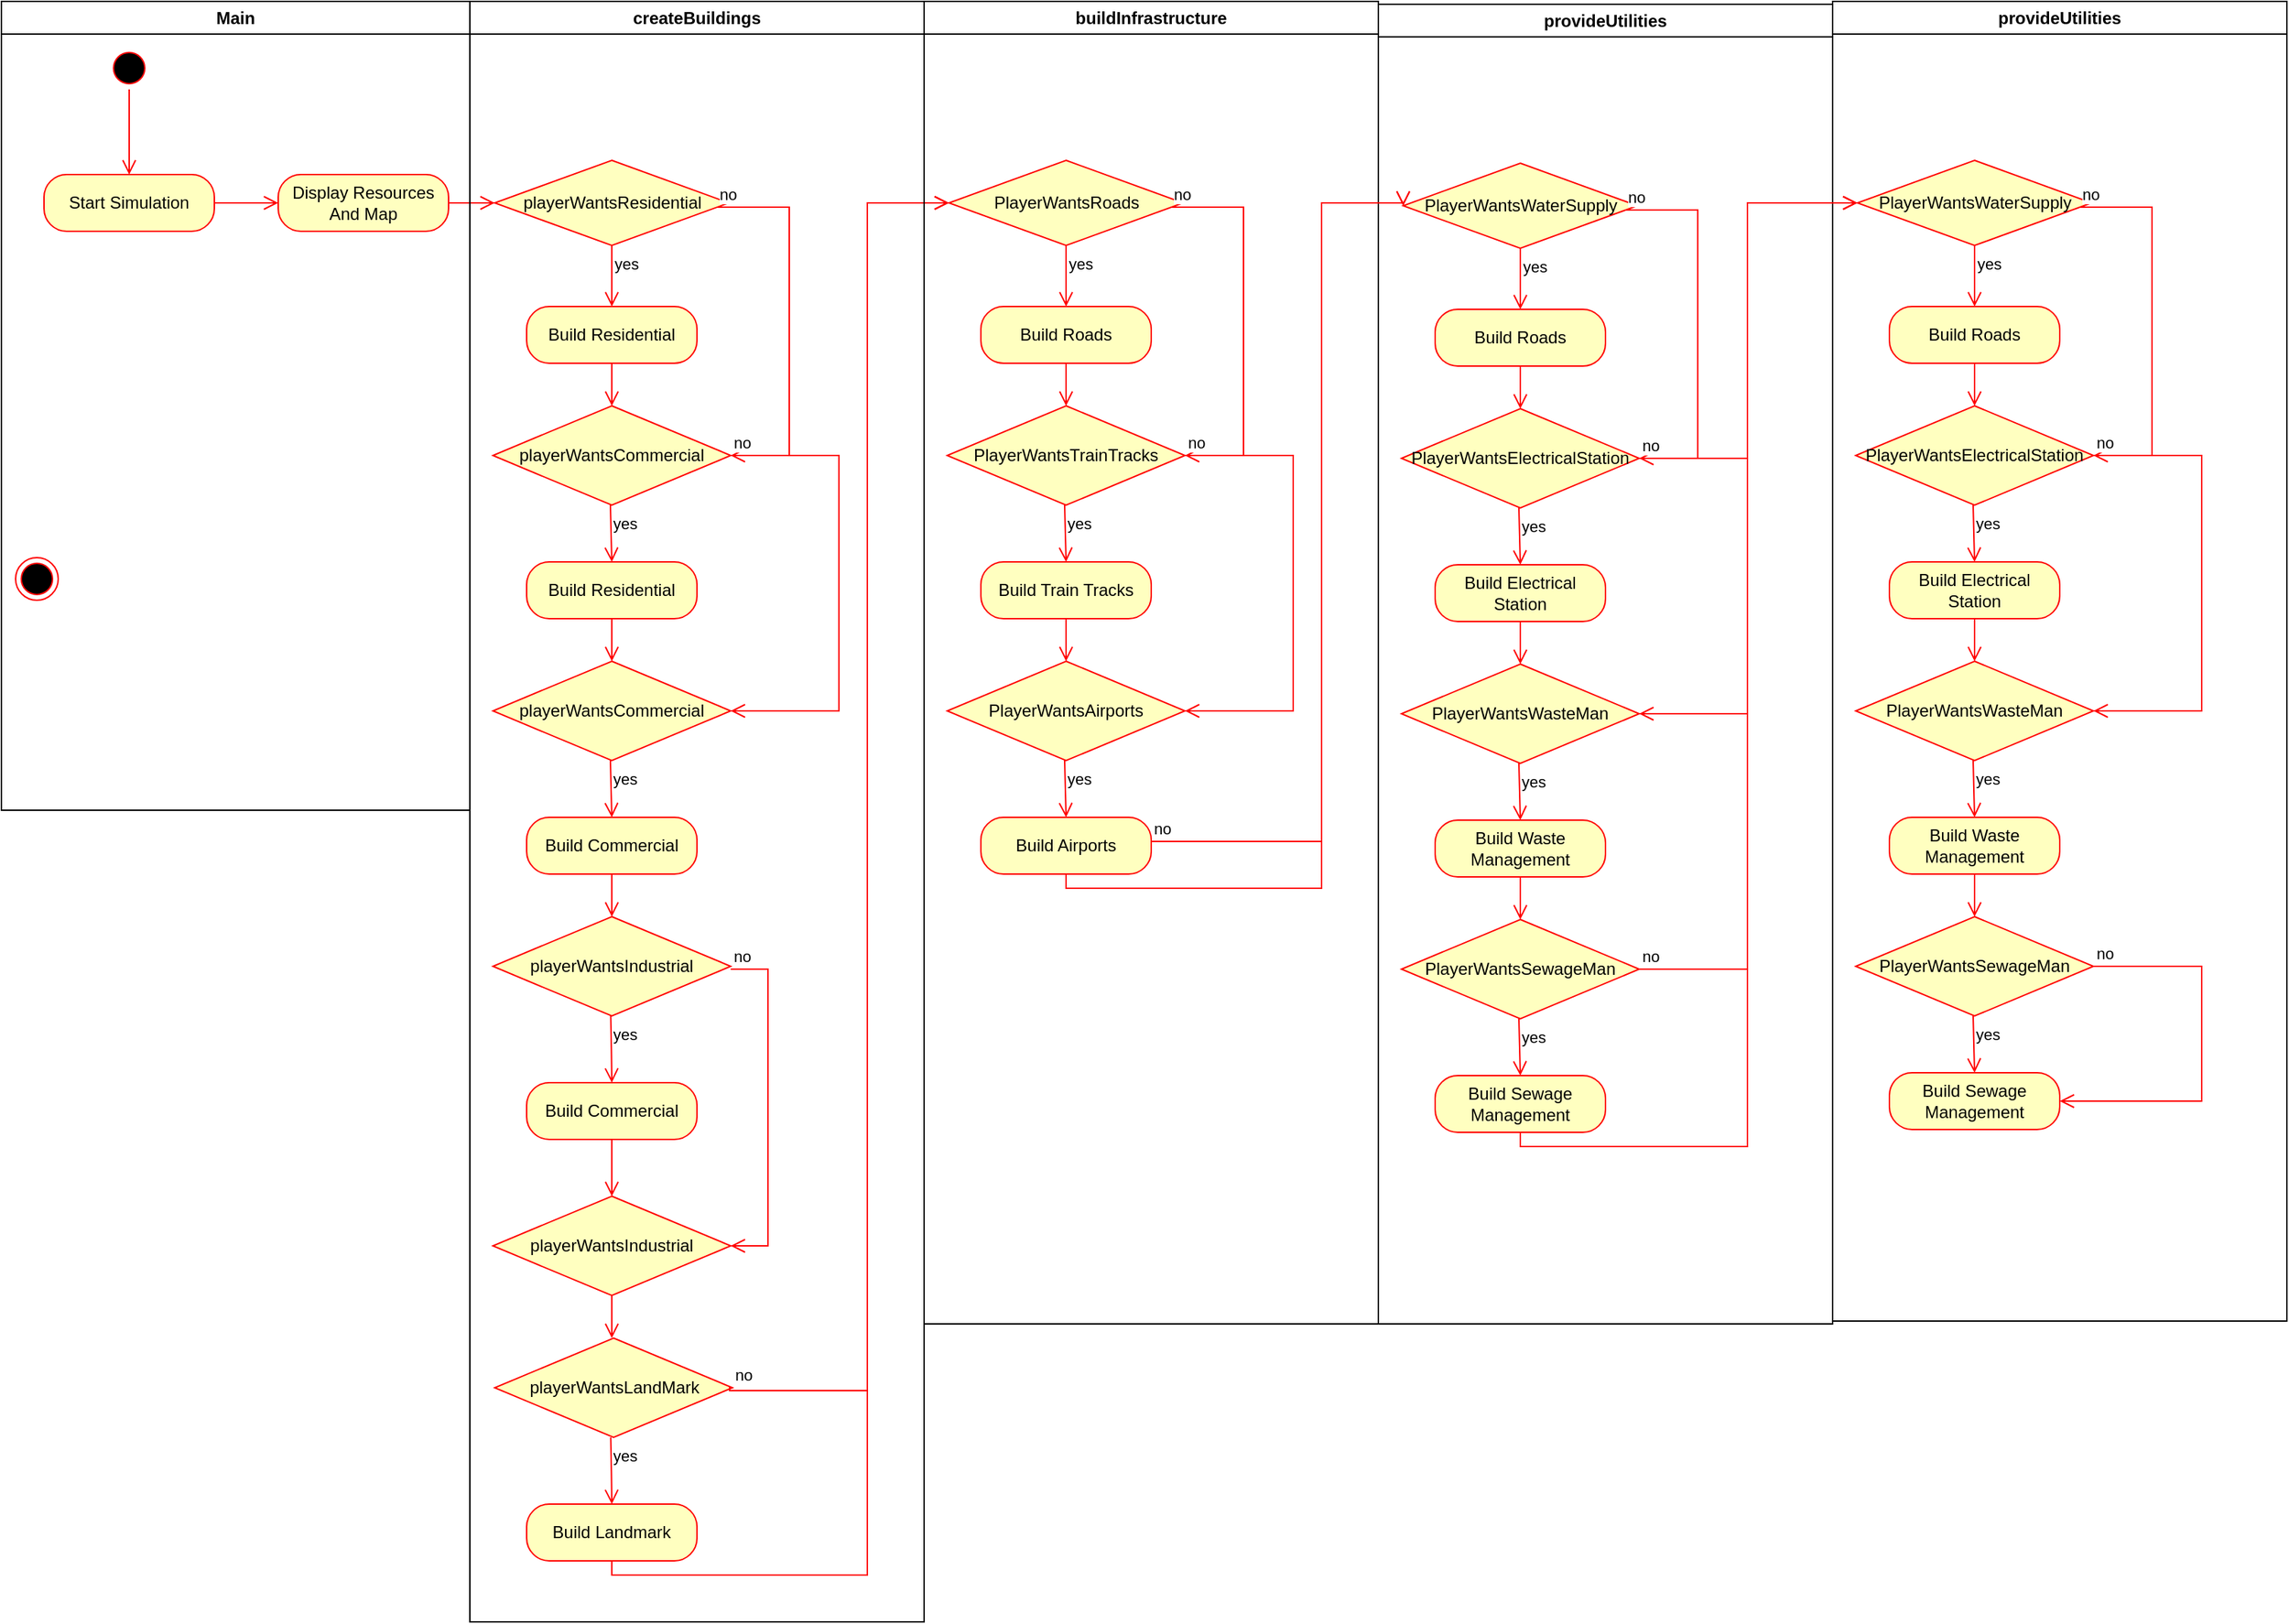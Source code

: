 <mxfile version="24.7.10">
  <diagram name="Page-1" id="e7e014a7-5840-1c2e-5031-d8a46d1fe8dd">
    <mxGraphModel dx="929" dy="1108" grid="1" gridSize="10" guides="1" tooltips="1" connect="1" arrows="1" fold="1" page="1" pageScale="1" pageWidth="1169" pageHeight="826" background="none" math="0" shadow="0">
      <root>
        <mxCell id="0" />
        <mxCell id="1" parent="0" />
        <mxCell id="4" value="createBuildings" style="swimlane;whiteSpace=wrap" parent="1" vertex="1">
          <mxGeometry x="1530" y="128" width="320" height="1142" as="geometry" />
        </mxCell>
        <mxCell id="Du099I9NiX_6U0h1zpHX-62" value="playerWantsResidential" style="rhombus;whiteSpace=wrap;html=1;fontColor=#000000;fillColor=#ffffc0;strokeColor=#ff0000;" vertex="1" parent="4">
          <mxGeometry x="17.5" y="112" width="165" height="60" as="geometry" />
        </mxCell>
        <mxCell id="Du099I9NiX_6U0h1zpHX-63" value="no" style="edgeStyle=orthogonalEdgeStyle;html=1;align=left;verticalAlign=bottom;endArrow=open;endSize=8;strokeColor=#ff0000;rounded=0;entryX=1;entryY=0.5;entryDx=0;entryDy=0;" edge="1" parent="4" source="Du099I9NiX_6U0h1zpHX-62" target="Du099I9NiX_6U0h1zpHX-68">
          <mxGeometry x="-1" relative="1" as="geometry">
            <mxPoint x="225" y="245" as="targetPoint" />
            <Array as="points">
              <mxPoint x="225" y="145" />
              <mxPoint x="225" y="320" />
            </Array>
          </mxGeometry>
        </mxCell>
        <mxCell id="Du099I9NiX_6U0h1zpHX-68" value="playerWantsCommercial" style="rhombus;whiteSpace=wrap;html=1;fontColor=#000000;fillColor=#ffffc0;strokeColor=#ff0000;" vertex="1" parent="4">
          <mxGeometry x="16.25" y="285" width="167.5" height="70" as="geometry" />
        </mxCell>
        <mxCell id="Du099I9NiX_6U0h1zpHX-66" value="Build Residential" style="rounded=1;whiteSpace=wrap;html=1;arcSize=40;fontColor=#000000;fillColor=#ffffc0;strokeColor=#ff0000;" vertex="1" parent="4">
          <mxGeometry x="40" y="215" width="120" height="40" as="geometry" />
        </mxCell>
        <mxCell id="Du099I9NiX_6U0h1zpHX-64" value="yes" style="edgeStyle=orthogonalEdgeStyle;html=1;align=left;verticalAlign=top;endArrow=open;endSize=8;strokeColor=#ff0000;rounded=0;entryX=0.5;entryY=0;entryDx=0;entryDy=0;" edge="1" parent="4" source="Du099I9NiX_6U0h1zpHX-62" target="Du099I9NiX_6U0h1zpHX-66">
          <mxGeometry x="-1" relative="1" as="geometry">
            <mxPoint x="125" y="335" as="targetPoint" />
            <Array as="points" />
          </mxGeometry>
        </mxCell>
        <mxCell id="Du099I9NiX_6U0h1zpHX-67" value="" style="edgeStyle=orthogonalEdgeStyle;html=1;verticalAlign=bottom;endArrow=open;endSize=8;strokeColor=#ff0000;rounded=0;entryX=0.5;entryY=0;entryDx=0;entryDy=0;" edge="1" parent="4" source="Du099I9NiX_6U0h1zpHX-66" target="Du099I9NiX_6U0h1zpHX-68">
          <mxGeometry relative="1" as="geometry">
            <mxPoint x="60" y="275" as="targetPoint" />
            <Array as="points" />
          </mxGeometry>
        </mxCell>
        <mxCell id="Du099I9NiX_6U0h1zpHX-77" value="Build Residential" style="rounded=1;whiteSpace=wrap;html=1;arcSize=40;fontColor=#000000;fillColor=#ffffc0;strokeColor=#ff0000;" vertex="1" parent="4">
          <mxGeometry x="40" y="395" width="120" height="40" as="geometry" />
        </mxCell>
        <mxCell id="Du099I9NiX_6U0h1zpHX-78" value="yes" style="edgeStyle=orthogonalEdgeStyle;html=1;align=left;verticalAlign=top;endArrow=open;endSize=8;strokeColor=#ff0000;rounded=0;entryX=0.5;entryY=0;entryDx=0;entryDy=0;" edge="1" parent="4" target="Du099I9NiX_6U0h1zpHX-77">
          <mxGeometry x="-1" relative="1" as="geometry">
            <mxPoint x="125" y="515" as="targetPoint" />
            <Array as="points" />
            <mxPoint x="99" y="355" as="sourcePoint" />
          </mxGeometry>
        </mxCell>
        <mxCell id="Du099I9NiX_6U0h1zpHX-79" value="" style="edgeStyle=orthogonalEdgeStyle;html=1;verticalAlign=bottom;endArrow=open;endSize=8;strokeColor=#ff0000;rounded=0;entryX=0.5;entryY=0;entryDx=0;entryDy=0;" edge="1" parent="4" source="Du099I9NiX_6U0h1zpHX-77">
          <mxGeometry relative="1" as="geometry">
            <mxPoint x="100" y="465" as="targetPoint" />
            <Array as="points" />
          </mxGeometry>
        </mxCell>
        <mxCell id="Du099I9NiX_6U0h1zpHX-71" value="no" style="edgeStyle=orthogonalEdgeStyle;html=1;align=left;verticalAlign=bottom;endArrow=open;endSize=8;strokeColor=#ff0000;rounded=0;exitX=1;exitY=0.5;exitDx=0;exitDy=0;entryX=1;entryY=0.5;entryDx=0;entryDy=0;" edge="1" parent="4" source="Du099I9NiX_6U0h1zpHX-68" target="Du099I9NiX_6U0h1zpHX-80">
          <mxGeometry x="-1" relative="1" as="geometry">
            <mxPoint x="210" y="430" as="targetPoint" />
            <mxPoint x="480" y="205" as="sourcePoint" />
            <Array as="points">
              <mxPoint x="260" y="320" />
              <mxPoint x="260" y="500" />
            </Array>
          </mxGeometry>
        </mxCell>
        <mxCell id="Du099I9NiX_6U0h1zpHX-80" value="playerWantsCommercial" style="rhombus;whiteSpace=wrap;html=1;fontColor=#000000;fillColor=#ffffc0;strokeColor=#ff0000;" vertex="1" parent="4">
          <mxGeometry x="16.25" y="465" width="167.5" height="70" as="geometry" />
        </mxCell>
        <mxCell id="Du099I9NiX_6U0h1zpHX-100" value="Build Commercial" style="rounded=1;whiteSpace=wrap;html=1;arcSize=40;fontColor=#000000;fillColor=#ffffc0;strokeColor=#ff0000;" vertex="1" parent="4">
          <mxGeometry x="40" y="575" width="120" height="40" as="geometry" />
        </mxCell>
        <mxCell id="Du099I9NiX_6U0h1zpHX-101" value="yes" style="edgeStyle=orthogonalEdgeStyle;html=1;align=left;verticalAlign=top;endArrow=open;endSize=8;strokeColor=#ff0000;rounded=0;entryX=0.5;entryY=0;entryDx=0;entryDy=0;" edge="1" parent="4" target="Du099I9NiX_6U0h1zpHX-100">
          <mxGeometry x="-1" relative="1" as="geometry">
            <mxPoint x="125" y="695" as="targetPoint" />
            <Array as="points" />
            <mxPoint x="99" y="535" as="sourcePoint" />
          </mxGeometry>
        </mxCell>
        <mxCell id="Du099I9NiX_6U0h1zpHX-102" value="" style="edgeStyle=orthogonalEdgeStyle;html=1;verticalAlign=bottom;endArrow=open;endSize=8;strokeColor=#ff0000;rounded=0;entryX=0.5;entryY=0;entryDx=0;entryDy=0;" edge="1" parent="4" source="Du099I9NiX_6U0h1zpHX-100">
          <mxGeometry relative="1" as="geometry">
            <mxPoint x="100" y="645" as="targetPoint" />
            <Array as="points" />
          </mxGeometry>
        </mxCell>
        <mxCell id="Du099I9NiX_6U0h1zpHX-103" value="playerWantsIndustrial" style="rhombus;whiteSpace=wrap;html=1;fontColor=#000000;fillColor=#ffffc0;strokeColor=#ff0000;" vertex="1" parent="4">
          <mxGeometry x="16.25" y="645" width="167.5" height="70" as="geometry" />
        </mxCell>
        <mxCell id="Du099I9NiX_6U0h1zpHX-104" value="no" style="edgeStyle=orthogonalEdgeStyle;html=1;align=left;verticalAlign=bottom;endArrow=open;endSize=8;strokeColor=#ff0000;rounded=0;exitX=1;exitY=0.5;exitDx=0;exitDy=0;entryX=1;entryY=0.5;entryDx=0;entryDy=0;" edge="1" parent="4" target="Du099I9NiX_6U0h1zpHX-127">
          <mxGeometry x="-1" relative="1" as="geometry">
            <mxPoint x="183.75" y="862" as="targetPoint" />
            <mxPoint x="183.75" y="682" as="sourcePoint" />
            <Array as="points">
              <mxPoint x="210" y="682" />
              <mxPoint x="210" y="877" />
            </Array>
          </mxGeometry>
        </mxCell>
        <mxCell id="Du099I9NiX_6U0h1zpHX-105" value="Build Commercial" style="rounded=1;whiteSpace=wrap;html=1;arcSize=40;fontColor=#000000;fillColor=#ffffc0;strokeColor=#ff0000;" vertex="1" parent="4">
          <mxGeometry x="40" y="762" width="120" height="40" as="geometry" />
        </mxCell>
        <mxCell id="Du099I9NiX_6U0h1zpHX-106" value="yes" style="edgeStyle=orthogonalEdgeStyle;html=1;align=left;verticalAlign=top;endArrow=open;endSize=8;strokeColor=#ff0000;rounded=0;entryX=0.5;entryY=0;entryDx=0;entryDy=0;" edge="1" parent="4" target="Du099I9NiX_6U0h1zpHX-105">
          <mxGeometry x="-1" relative="1" as="geometry">
            <mxPoint x="100.24" y="755" as="targetPoint" />
            <Array as="points" />
            <mxPoint x="99.24" y="715" as="sourcePoint" />
          </mxGeometry>
        </mxCell>
        <mxCell id="Du099I9NiX_6U0h1zpHX-130" value="playerWantsLandMark" style="rhombus;whiteSpace=wrap;html=1;fontColor=#000000;fillColor=#ffffc0;strokeColor=#ff0000;" vertex="1" parent="4">
          <mxGeometry x="17.5" y="942" width="167.5" height="70" as="geometry" />
        </mxCell>
        <mxCell id="Du099I9NiX_6U0h1zpHX-56" value="" style="ellipse;html=1;shape=startState;fillColor=#000000;strokeColor=#ff0000;" vertex="1" parent="1">
          <mxGeometry x="1275" y="160" width="30" height="30" as="geometry" />
        </mxCell>
        <mxCell id="Du099I9NiX_6U0h1zpHX-57" value="" style="edgeStyle=orthogonalEdgeStyle;html=1;verticalAlign=bottom;endArrow=open;endSize=8;strokeColor=#ff0000;rounded=0;" edge="1" parent="1" source="Du099I9NiX_6U0h1zpHX-56">
          <mxGeometry relative="1" as="geometry">
            <mxPoint x="1290" y="250" as="targetPoint" />
          </mxGeometry>
        </mxCell>
        <mxCell id="Du099I9NiX_6U0h1zpHX-58" value="Start Simulation" style="rounded=1;whiteSpace=wrap;html=1;arcSize=40;fontColor=#000000;fillColor=#ffffc0;strokeColor=#ff0000;" vertex="1" parent="1">
          <mxGeometry x="1230" y="250" width="120" height="40" as="geometry" />
        </mxCell>
        <mxCell id="Du099I9NiX_6U0h1zpHX-59" value="" style="edgeStyle=orthogonalEdgeStyle;html=1;verticalAlign=bottom;endArrow=open;endSize=8;strokeColor=#ff0000;rounded=0;exitX=1;exitY=0.5;exitDx=0;exitDy=0;entryX=0;entryY=0.5;entryDx=0;entryDy=0;" edge="1" parent="1" source="Du099I9NiX_6U0h1zpHX-58" target="Du099I9NiX_6U0h1zpHX-60">
          <mxGeometry relative="1" as="geometry">
            <mxPoint x="1365" y="450" as="targetPoint" />
            <mxPoint x="1365" y="320" as="sourcePoint" />
          </mxGeometry>
        </mxCell>
        <mxCell id="Du099I9NiX_6U0h1zpHX-60" value="Display Resources&lt;div&gt;And Map&lt;/div&gt;" style="rounded=1;whiteSpace=wrap;html=1;arcSize=40;fontColor=#000000;fillColor=#ffffc0;strokeColor=#ff0000;" vertex="1" parent="1">
          <mxGeometry x="1395" y="250" width="120" height="40" as="geometry" />
        </mxCell>
        <mxCell id="Du099I9NiX_6U0h1zpHX-61" value="" style="edgeStyle=orthogonalEdgeStyle;html=1;verticalAlign=bottom;endArrow=open;endSize=8;strokeColor=#ff0000;rounded=0;exitX=1;exitY=0.5;exitDx=0;exitDy=0;entryX=0;entryY=0.5;entryDx=0;entryDy=0;" edge="1" parent="1" source="Du099I9NiX_6U0h1zpHX-60" target="Du099I9NiX_6U0h1zpHX-62">
          <mxGeometry relative="1" as="geometry">
            <mxPoint x="1565" y="350" as="targetPoint" />
            <mxPoint x="1565.029" y="290" as="sourcePoint" />
          </mxGeometry>
        </mxCell>
        <mxCell id="Du099I9NiX_6U0h1zpHX-65" value="" style="ellipse;html=1;shape=endState;fillColor=#000000;strokeColor=#ff0000;" vertex="1" parent="1">
          <mxGeometry x="1210" y="520" width="30" height="30" as="geometry" />
        </mxCell>
        <mxCell id="Du099I9NiX_6U0h1zpHX-93" value="Main" style="swimlane;whiteSpace=wrap" vertex="1" parent="1">
          <mxGeometry x="1200" y="128" width="330" height="570" as="geometry" />
        </mxCell>
        <mxCell id="Du099I9NiX_6U0h1zpHX-127" value="playerWantsIndustrial" style="rhombus;whiteSpace=wrap;html=1;fontColor=#000000;fillColor=#ffffc0;strokeColor=#ff0000;" vertex="1" parent="1">
          <mxGeometry x="1546.25" y="970" width="167.5" height="70" as="geometry" />
        </mxCell>
        <mxCell id="Du099I9NiX_6U0h1zpHX-128" value="" style="edgeStyle=orthogonalEdgeStyle;html=1;verticalAlign=bottom;endArrow=open;endSize=8;strokeColor=#ff0000;rounded=0;entryX=0.5;entryY=0;entryDx=0;entryDy=0;exitX=0.5;exitY=1;exitDx=0;exitDy=0;" edge="1" parent="1" source="Du099I9NiX_6U0h1zpHX-105" target="Du099I9NiX_6U0h1zpHX-127">
          <mxGeometry relative="1" as="geometry">
            <mxPoint x="1634.76" y="970" as="targetPoint" />
            <Array as="points" />
            <mxPoint x="1625" y="930" as="sourcePoint" />
          </mxGeometry>
        </mxCell>
        <mxCell id="Du099I9NiX_6U0h1zpHX-129" value="" style="edgeStyle=orthogonalEdgeStyle;html=1;verticalAlign=bottom;endArrow=open;endSize=8;strokeColor=#ff0000;rounded=0;entryX=0.5;entryY=0;entryDx=0;entryDy=0;" edge="1" parent="1">
          <mxGeometry relative="1" as="geometry">
            <mxPoint x="1630" y="1070" as="targetPoint" />
            <Array as="points" />
            <mxPoint x="1630" y="1040" as="sourcePoint" />
          </mxGeometry>
        </mxCell>
        <mxCell id="Du099I9NiX_6U0h1zpHX-131" value="no" style="edgeStyle=orthogonalEdgeStyle;html=1;align=left;verticalAlign=bottom;endArrow=open;endSize=8;strokeColor=#ff0000;rounded=0;exitX=1;exitY=0.5;exitDx=0;exitDy=0;entryX=0;entryY=0.5;entryDx=0;entryDy=0;" edge="1" parent="1" target="Du099I9NiX_6U0h1zpHX-137" source="Du099I9NiX_6U0h1zpHX-130">
          <mxGeometry x="-1" relative="1" as="geometry">
            <mxPoint x="1810" y="540" as="targetPoint" />
            <mxPoint x="1713.75" y="1107" as="sourcePoint" />
            <Array as="points">
              <mxPoint x="1713" y="1107" />
              <mxPoint x="1810" y="1107" />
              <mxPoint x="1810" y="270" />
            </Array>
          </mxGeometry>
        </mxCell>
        <mxCell id="Du099I9NiX_6U0h1zpHX-132" value="Build Landmark" style="rounded=1;whiteSpace=wrap;html=1;arcSize=40;fontColor=#000000;fillColor=#ffffc0;strokeColor=#ff0000;" vertex="1" parent="1">
          <mxGeometry x="1570" y="1187" width="120" height="40" as="geometry" />
        </mxCell>
        <mxCell id="Du099I9NiX_6U0h1zpHX-133" value="yes" style="edgeStyle=orthogonalEdgeStyle;html=1;align=left;verticalAlign=top;endArrow=open;endSize=8;strokeColor=#ff0000;rounded=0;entryX=0.5;entryY=0;entryDx=0;entryDy=0;" edge="1" parent="1" target="Du099I9NiX_6U0h1zpHX-132">
          <mxGeometry x="-1" relative="1" as="geometry">
            <mxPoint x="1630.24" y="1180" as="targetPoint" />
            <Array as="points" />
            <mxPoint x="1629.24" y="1140" as="sourcePoint" />
          </mxGeometry>
        </mxCell>
        <mxCell id="Du099I9NiX_6U0h1zpHX-135" value="" style="edgeStyle=orthogonalEdgeStyle;html=1;verticalAlign=bottom;endArrow=open;endSize=8;strokeColor=#ff0000;rounded=0;exitX=0.5;exitY=1;exitDx=0;exitDy=0;entryX=0;entryY=0.5;entryDx=0;entryDy=0;" edge="1" parent="1" source="Du099I9NiX_6U0h1zpHX-132" target="Du099I9NiX_6U0h1zpHX-137">
          <mxGeometry relative="1" as="geometry">
            <mxPoint x="1800" y="560" as="targetPoint" />
            <Array as="points">
              <mxPoint x="1630" y="1237" />
              <mxPoint x="1810" y="1237" />
              <mxPoint x="1810" y="270" />
            </Array>
            <mxPoint x="1625" y="1227" as="sourcePoint" />
          </mxGeometry>
        </mxCell>
        <mxCell id="Du099I9NiX_6U0h1zpHX-136" value="buildInfrastructure" style="swimlane;whiteSpace=wrap" vertex="1" parent="1">
          <mxGeometry x="1850" y="128" width="320" height="932" as="geometry" />
        </mxCell>
        <mxCell id="Du099I9NiX_6U0h1zpHX-137" value="PlayerWantsRoads" style="rhombus;whiteSpace=wrap;html=1;fontColor=#000000;fillColor=#ffffc0;strokeColor=#ff0000;" vertex="1" parent="Du099I9NiX_6U0h1zpHX-136">
          <mxGeometry x="17.5" y="112" width="165" height="60" as="geometry" />
        </mxCell>
        <mxCell id="Du099I9NiX_6U0h1zpHX-138" value="no" style="edgeStyle=orthogonalEdgeStyle;html=1;align=left;verticalAlign=bottom;endArrow=open;endSize=8;strokeColor=#ff0000;rounded=0;entryX=1;entryY=0.5;entryDx=0;entryDy=0;" edge="1" parent="Du099I9NiX_6U0h1zpHX-136" source="Du099I9NiX_6U0h1zpHX-137" target="Du099I9NiX_6U0h1zpHX-139">
          <mxGeometry x="-1" relative="1" as="geometry">
            <mxPoint x="225" y="245" as="targetPoint" />
            <Array as="points">
              <mxPoint x="225" y="145" />
              <mxPoint x="225" y="320" />
            </Array>
          </mxGeometry>
        </mxCell>
        <mxCell id="Du099I9NiX_6U0h1zpHX-139" value="PlayerWantsTrainTracks" style="rhombus;whiteSpace=wrap;html=1;fontColor=#000000;fillColor=#ffffc0;strokeColor=#ff0000;" vertex="1" parent="Du099I9NiX_6U0h1zpHX-136">
          <mxGeometry x="16.25" y="285" width="167.5" height="70" as="geometry" />
        </mxCell>
        <mxCell id="Du099I9NiX_6U0h1zpHX-140" value="Build Roads" style="rounded=1;whiteSpace=wrap;html=1;arcSize=40;fontColor=#000000;fillColor=#ffffc0;strokeColor=#ff0000;" vertex="1" parent="Du099I9NiX_6U0h1zpHX-136">
          <mxGeometry x="40" y="215" width="120" height="40" as="geometry" />
        </mxCell>
        <mxCell id="Du099I9NiX_6U0h1zpHX-141" value="yes" style="edgeStyle=orthogonalEdgeStyle;html=1;align=left;verticalAlign=top;endArrow=open;endSize=8;strokeColor=#ff0000;rounded=0;entryX=0.5;entryY=0;entryDx=0;entryDy=0;" edge="1" parent="Du099I9NiX_6U0h1zpHX-136" source="Du099I9NiX_6U0h1zpHX-137" target="Du099I9NiX_6U0h1zpHX-140">
          <mxGeometry x="-1" relative="1" as="geometry">
            <mxPoint x="125" y="335" as="targetPoint" />
            <Array as="points" />
          </mxGeometry>
        </mxCell>
        <mxCell id="Du099I9NiX_6U0h1zpHX-142" value="" style="edgeStyle=orthogonalEdgeStyle;html=1;verticalAlign=bottom;endArrow=open;endSize=8;strokeColor=#ff0000;rounded=0;entryX=0.5;entryY=0;entryDx=0;entryDy=0;" edge="1" parent="Du099I9NiX_6U0h1zpHX-136" source="Du099I9NiX_6U0h1zpHX-140" target="Du099I9NiX_6U0h1zpHX-139">
          <mxGeometry relative="1" as="geometry">
            <mxPoint x="60" y="275" as="targetPoint" />
            <Array as="points" />
          </mxGeometry>
        </mxCell>
        <mxCell id="Du099I9NiX_6U0h1zpHX-143" value="Build Train Tracks" style="rounded=1;whiteSpace=wrap;html=1;arcSize=40;fontColor=#000000;fillColor=#ffffc0;strokeColor=#ff0000;" vertex="1" parent="Du099I9NiX_6U0h1zpHX-136">
          <mxGeometry x="40" y="395" width="120" height="40" as="geometry" />
        </mxCell>
        <mxCell id="Du099I9NiX_6U0h1zpHX-144" value="yes" style="edgeStyle=orthogonalEdgeStyle;html=1;align=left;verticalAlign=top;endArrow=open;endSize=8;strokeColor=#ff0000;rounded=0;entryX=0.5;entryY=0;entryDx=0;entryDy=0;" edge="1" parent="Du099I9NiX_6U0h1zpHX-136" target="Du099I9NiX_6U0h1zpHX-143">
          <mxGeometry x="-1" relative="1" as="geometry">
            <mxPoint x="125" y="515" as="targetPoint" />
            <Array as="points" />
            <mxPoint x="99" y="355" as="sourcePoint" />
          </mxGeometry>
        </mxCell>
        <mxCell id="Du099I9NiX_6U0h1zpHX-145" value="" style="edgeStyle=orthogonalEdgeStyle;html=1;verticalAlign=bottom;endArrow=open;endSize=8;strokeColor=#ff0000;rounded=0;entryX=0.5;entryY=0;entryDx=0;entryDy=0;" edge="1" parent="Du099I9NiX_6U0h1zpHX-136" source="Du099I9NiX_6U0h1zpHX-143">
          <mxGeometry relative="1" as="geometry">
            <mxPoint x="100" y="465" as="targetPoint" />
            <Array as="points" />
          </mxGeometry>
        </mxCell>
        <mxCell id="Du099I9NiX_6U0h1zpHX-146" value="no" style="edgeStyle=orthogonalEdgeStyle;html=1;align=left;verticalAlign=bottom;endArrow=open;endSize=8;strokeColor=#ff0000;rounded=0;exitX=1;exitY=0.5;exitDx=0;exitDy=0;entryX=1;entryY=0.5;entryDx=0;entryDy=0;" edge="1" parent="Du099I9NiX_6U0h1zpHX-136" source="Du099I9NiX_6U0h1zpHX-139" target="Du099I9NiX_6U0h1zpHX-147">
          <mxGeometry x="-1" relative="1" as="geometry">
            <mxPoint x="210" y="430" as="targetPoint" />
            <mxPoint x="480" y="205" as="sourcePoint" />
            <Array as="points">
              <mxPoint x="260" y="320" />
              <mxPoint x="260" y="500" />
            </Array>
          </mxGeometry>
        </mxCell>
        <mxCell id="Du099I9NiX_6U0h1zpHX-147" value="PlayerWantsAirports" style="rhombus;whiteSpace=wrap;html=1;fontColor=#000000;fillColor=#ffffc0;strokeColor=#ff0000;" vertex="1" parent="Du099I9NiX_6U0h1zpHX-136">
          <mxGeometry x="16.25" y="465" width="167.5" height="70" as="geometry" />
        </mxCell>
        <mxCell id="Du099I9NiX_6U0h1zpHX-148" value="Build Airports" style="rounded=1;whiteSpace=wrap;html=1;arcSize=40;fontColor=#000000;fillColor=#ffffc0;strokeColor=#ff0000;" vertex="1" parent="Du099I9NiX_6U0h1zpHX-136">
          <mxGeometry x="40" y="575" width="120" height="40" as="geometry" />
        </mxCell>
        <mxCell id="Du099I9NiX_6U0h1zpHX-149" value="yes" style="edgeStyle=orthogonalEdgeStyle;html=1;align=left;verticalAlign=top;endArrow=open;endSize=8;strokeColor=#ff0000;rounded=0;entryX=0.5;entryY=0;entryDx=0;entryDy=0;" edge="1" parent="Du099I9NiX_6U0h1zpHX-136" target="Du099I9NiX_6U0h1zpHX-148">
          <mxGeometry x="-1" relative="1" as="geometry">
            <mxPoint x="125" y="695" as="targetPoint" />
            <Array as="points" />
            <mxPoint x="99" y="535" as="sourcePoint" />
          </mxGeometry>
        </mxCell>
        <mxCell id="Du099I9NiX_6U0h1zpHX-170" value="no" style="edgeStyle=orthogonalEdgeStyle;html=1;align=left;verticalAlign=bottom;endArrow=open;endSize=8;strokeColor=#ff0000;rounded=0;exitX=1;exitY=0.5;exitDx=0;exitDy=0;entryX=0;entryY=0.5;entryDx=0;entryDy=0;" edge="1" parent="Du099I9NiX_6U0h1zpHX-136" target="Du099I9NiX_6U0h1zpHX-157">
          <mxGeometry x="-1" relative="1" as="geometry">
            <mxPoint x="270" y="242" as="targetPoint" />
            <mxPoint x="160" y="592" as="sourcePoint" />
            <Array as="points">
              <mxPoint x="280" y="592" />
              <mxPoint x="280" y="142" />
            </Array>
          </mxGeometry>
        </mxCell>
        <mxCell id="Du099I9NiX_6U0h1zpHX-156" value="provideUtilities" style="swimlane;whiteSpace=wrap" vertex="1" parent="1">
          <mxGeometry x="2170" y="130" width="320" height="930" as="geometry" />
        </mxCell>
        <mxCell id="Du099I9NiX_6U0h1zpHX-157" value="PlayerWantsWaterSupply" style="rhombus;whiteSpace=wrap;html=1;fontColor=#000000;fillColor=#ffffc0;strokeColor=#ff0000;" vertex="1" parent="Du099I9NiX_6U0h1zpHX-156">
          <mxGeometry x="17.5" y="112" width="165" height="60" as="geometry" />
        </mxCell>
        <mxCell id="Du099I9NiX_6U0h1zpHX-158" value="no" style="edgeStyle=orthogonalEdgeStyle;html=1;align=left;verticalAlign=bottom;endArrow=open;endSize=8;strokeColor=#ff0000;rounded=0;entryX=1;entryY=0.5;entryDx=0;entryDy=0;" edge="1" parent="Du099I9NiX_6U0h1zpHX-156" source="Du099I9NiX_6U0h1zpHX-157" target="Du099I9NiX_6U0h1zpHX-159">
          <mxGeometry x="-1" relative="1" as="geometry">
            <mxPoint x="225" y="245" as="targetPoint" />
            <Array as="points">
              <mxPoint x="225" y="145" />
              <mxPoint x="225" y="320" />
            </Array>
          </mxGeometry>
        </mxCell>
        <mxCell id="Du099I9NiX_6U0h1zpHX-159" value="PlayerWantsElectricalStation" style="rhombus;whiteSpace=wrap;html=1;fontColor=#000000;fillColor=#ffffc0;strokeColor=#ff0000;" vertex="1" parent="Du099I9NiX_6U0h1zpHX-156">
          <mxGeometry x="16.25" y="285" width="167.5" height="70" as="geometry" />
        </mxCell>
        <mxCell id="Du099I9NiX_6U0h1zpHX-160" value="Build Roads" style="rounded=1;whiteSpace=wrap;html=1;arcSize=40;fontColor=#000000;fillColor=#ffffc0;strokeColor=#ff0000;" vertex="1" parent="Du099I9NiX_6U0h1zpHX-156">
          <mxGeometry x="40" y="215" width="120" height="40" as="geometry" />
        </mxCell>
        <mxCell id="Du099I9NiX_6U0h1zpHX-161" value="yes" style="edgeStyle=orthogonalEdgeStyle;html=1;align=left;verticalAlign=top;endArrow=open;endSize=8;strokeColor=#ff0000;rounded=0;entryX=0.5;entryY=0;entryDx=0;entryDy=0;" edge="1" parent="Du099I9NiX_6U0h1zpHX-156" source="Du099I9NiX_6U0h1zpHX-157" target="Du099I9NiX_6U0h1zpHX-160">
          <mxGeometry x="-1" relative="1" as="geometry">
            <mxPoint x="125" y="335" as="targetPoint" />
            <Array as="points" />
          </mxGeometry>
        </mxCell>
        <mxCell id="Du099I9NiX_6U0h1zpHX-162" value="" style="edgeStyle=orthogonalEdgeStyle;html=1;verticalAlign=bottom;endArrow=open;endSize=8;strokeColor=#ff0000;rounded=0;entryX=0.5;entryY=0;entryDx=0;entryDy=0;" edge="1" parent="Du099I9NiX_6U0h1zpHX-156" source="Du099I9NiX_6U0h1zpHX-160" target="Du099I9NiX_6U0h1zpHX-159">
          <mxGeometry relative="1" as="geometry">
            <mxPoint x="60" y="275" as="targetPoint" />
            <Array as="points" />
          </mxGeometry>
        </mxCell>
        <mxCell id="Du099I9NiX_6U0h1zpHX-163" value="Build Electrical Station" style="rounded=1;whiteSpace=wrap;html=1;arcSize=40;fontColor=#000000;fillColor=#ffffc0;strokeColor=#ff0000;" vertex="1" parent="Du099I9NiX_6U0h1zpHX-156">
          <mxGeometry x="40" y="395" width="120" height="40" as="geometry" />
        </mxCell>
        <mxCell id="Du099I9NiX_6U0h1zpHX-164" value="yes" style="edgeStyle=orthogonalEdgeStyle;html=1;align=left;verticalAlign=top;endArrow=open;endSize=8;strokeColor=#ff0000;rounded=0;entryX=0.5;entryY=0;entryDx=0;entryDy=0;" edge="1" parent="Du099I9NiX_6U0h1zpHX-156" target="Du099I9NiX_6U0h1zpHX-163">
          <mxGeometry x="-1" relative="1" as="geometry">
            <mxPoint x="125" y="515" as="targetPoint" />
            <Array as="points" />
            <mxPoint x="99" y="355" as="sourcePoint" />
          </mxGeometry>
        </mxCell>
        <mxCell id="Du099I9NiX_6U0h1zpHX-165" value="" style="edgeStyle=orthogonalEdgeStyle;html=1;verticalAlign=bottom;endArrow=open;endSize=8;strokeColor=#ff0000;rounded=0;entryX=0.5;entryY=0;entryDx=0;entryDy=0;" edge="1" parent="Du099I9NiX_6U0h1zpHX-156" source="Du099I9NiX_6U0h1zpHX-163">
          <mxGeometry relative="1" as="geometry">
            <mxPoint x="100" y="465" as="targetPoint" />
            <Array as="points" />
          </mxGeometry>
        </mxCell>
        <mxCell id="Du099I9NiX_6U0h1zpHX-166" value="no" style="edgeStyle=orthogonalEdgeStyle;html=1;align=left;verticalAlign=bottom;endArrow=open;endSize=8;strokeColor=#ff0000;rounded=0;exitX=1;exitY=0.5;exitDx=0;exitDy=0;entryX=1;entryY=0.5;entryDx=0;entryDy=0;" edge="1" parent="Du099I9NiX_6U0h1zpHX-156" source="Du099I9NiX_6U0h1zpHX-159" target="Du099I9NiX_6U0h1zpHX-167">
          <mxGeometry x="-1" relative="1" as="geometry">
            <mxPoint x="210" y="430" as="targetPoint" />
            <mxPoint x="480" y="205" as="sourcePoint" />
            <Array as="points">
              <mxPoint x="260" y="320" />
              <mxPoint x="260" y="500" />
            </Array>
          </mxGeometry>
        </mxCell>
        <mxCell id="Du099I9NiX_6U0h1zpHX-167" value="PlayerWantsWasteMan" style="rhombus;whiteSpace=wrap;html=1;fontColor=#000000;fillColor=#ffffc0;strokeColor=#ff0000;" vertex="1" parent="Du099I9NiX_6U0h1zpHX-156">
          <mxGeometry x="16.25" y="465" width="167.5" height="70" as="geometry" />
        </mxCell>
        <mxCell id="Du099I9NiX_6U0h1zpHX-168" value="Build Waste Management" style="rounded=1;whiteSpace=wrap;html=1;arcSize=40;fontColor=#000000;fillColor=#ffffc0;strokeColor=#ff0000;" vertex="1" parent="Du099I9NiX_6U0h1zpHX-156">
          <mxGeometry x="40" y="575" width="120" height="40" as="geometry" />
        </mxCell>
        <mxCell id="Du099I9NiX_6U0h1zpHX-169" value="yes" style="edgeStyle=orthogonalEdgeStyle;html=1;align=left;verticalAlign=top;endArrow=open;endSize=8;strokeColor=#ff0000;rounded=0;entryX=0.5;entryY=0;entryDx=0;entryDy=0;" edge="1" parent="Du099I9NiX_6U0h1zpHX-156" target="Du099I9NiX_6U0h1zpHX-168">
          <mxGeometry x="-1" relative="1" as="geometry">
            <mxPoint x="125" y="695" as="targetPoint" />
            <Array as="points" />
            <mxPoint x="99" y="535" as="sourcePoint" />
          </mxGeometry>
        </mxCell>
        <mxCell id="Du099I9NiX_6U0h1zpHX-172" value="" style="edgeStyle=orthogonalEdgeStyle;html=1;verticalAlign=bottom;endArrow=open;endSize=8;strokeColor=#ff0000;rounded=0;entryX=0.5;entryY=0;entryDx=0;entryDy=0;" edge="1" parent="Du099I9NiX_6U0h1zpHX-156">
          <mxGeometry relative="1" as="geometry">
            <mxPoint x="100" y="645" as="targetPoint" />
            <Array as="points" />
            <mxPoint x="100" y="615" as="sourcePoint" />
          </mxGeometry>
        </mxCell>
        <mxCell id="Du099I9NiX_6U0h1zpHX-173" value="PlayerWantsSewageMan" style="rhombus;whiteSpace=wrap;html=1;fontColor=#000000;fillColor=#ffffc0;strokeColor=#ff0000;" vertex="1" parent="Du099I9NiX_6U0h1zpHX-156">
          <mxGeometry x="16.25" y="645" width="167.5" height="70" as="geometry" />
        </mxCell>
        <mxCell id="Du099I9NiX_6U0h1zpHX-174" value="Build Sewage Management" style="rounded=1;whiteSpace=wrap;html=1;arcSize=40;fontColor=#000000;fillColor=#ffffc0;strokeColor=#ff0000;" vertex="1" parent="Du099I9NiX_6U0h1zpHX-156">
          <mxGeometry x="40" y="755" width="120" height="40" as="geometry" />
        </mxCell>
        <mxCell id="Du099I9NiX_6U0h1zpHX-175" value="yes" style="edgeStyle=orthogonalEdgeStyle;html=1;align=left;verticalAlign=top;endArrow=open;endSize=8;strokeColor=#ff0000;rounded=0;entryX=0.5;entryY=0;entryDx=0;entryDy=0;" edge="1" parent="Du099I9NiX_6U0h1zpHX-156" target="Du099I9NiX_6U0h1zpHX-174">
          <mxGeometry x="-1" relative="1" as="geometry">
            <mxPoint x="125" y="875" as="targetPoint" />
            <Array as="points" />
            <mxPoint x="99" y="715" as="sourcePoint" />
          </mxGeometry>
        </mxCell>
        <mxCell id="Du099I9NiX_6U0h1zpHX-176" value="no" style="edgeStyle=orthogonalEdgeStyle;html=1;align=left;verticalAlign=bottom;endArrow=open;endSize=8;strokeColor=#ff0000;rounded=0;exitX=1;exitY=0.5;exitDx=0;exitDy=0;entryX=0;entryY=0.5;entryDx=0;entryDy=0;" edge="1" parent="Du099I9NiX_6U0h1zpHX-156" target="Du099I9NiX_6U0h1zpHX-178">
          <mxGeometry x="-1" relative="1" as="geometry">
            <mxPoint x="183.75" y="860" as="targetPoint" />
            <mxPoint x="183.75" y="680" as="sourcePoint" />
            <Array as="points">
              <mxPoint x="260" y="680" />
              <mxPoint x="260" y="140" />
            </Array>
          </mxGeometry>
        </mxCell>
        <mxCell id="Du099I9NiX_6U0h1zpHX-171" value="" style="edgeStyle=orthogonalEdgeStyle;html=1;verticalAlign=bottom;endArrow=open;endSize=8;strokeColor=#ff0000;rounded=0;exitX=0.5;exitY=1;exitDx=0;exitDy=0;entryX=0;entryY=0.5;entryDx=0;entryDy=0;" edge="1" parent="1" source="Du099I9NiX_6U0h1zpHX-148" target="Du099I9NiX_6U0h1zpHX-157">
          <mxGeometry relative="1" as="geometry">
            <mxPoint x="1950" y="810" as="targetPoint" />
            <Array as="points">
              <mxPoint x="1950" y="753" />
              <mxPoint x="2130" y="753" />
              <mxPoint x="2130" y="270" />
            </Array>
            <mxPoint x="1640" y="753" as="sourcePoint" />
          </mxGeometry>
        </mxCell>
        <mxCell id="Du099I9NiX_6U0h1zpHX-177" value="provideUtilities" style="swimlane;whiteSpace=wrap" vertex="1" parent="1">
          <mxGeometry x="2490" y="128" width="320" height="930" as="geometry" />
        </mxCell>
        <mxCell id="Du099I9NiX_6U0h1zpHX-178" value="PlayerWantsWaterSupply" style="rhombus;whiteSpace=wrap;html=1;fontColor=#000000;fillColor=#ffffc0;strokeColor=#ff0000;" vertex="1" parent="Du099I9NiX_6U0h1zpHX-177">
          <mxGeometry x="17.5" y="112" width="165" height="60" as="geometry" />
        </mxCell>
        <mxCell id="Du099I9NiX_6U0h1zpHX-179" value="no" style="edgeStyle=orthogonalEdgeStyle;html=1;align=left;verticalAlign=bottom;endArrow=open;endSize=8;strokeColor=#ff0000;rounded=0;entryX=1;entryY=0.5;entryDx=0;entryDy=0;" edge="1" parent="Du099I9NiX_6U0h1zpHX-177" source="Du099I9NiX_6U0h1zpHX-178" target="Du099I9NiX_6U0h1zpHX-180">
          <mxGeometry x="-1" relative="1" as="geometry">
            <mxPoint x="225" y="245" as="targetPoint" />
            <Array as="points">
              <mxPoint x="225" y="145" />
              <mxPoint x="225" y="320" />
            </Array>
          </mxGeometry>
        </mxCell>
        <mxCell id="Du099I9NiX_6U0h1zpHX-180" value="PlayerWantsElectricalStation" style="rhombus;whiteSpace=wrap;html=1;fontColor=#000000;fillColor=#ffffc0;strokeColor=#ff0000;" vertex="1" parent="Du099I9NiX_6U0h1zpHX-177">
          <mxGeometry x="16.25" y="285" width="167.5" height="70" as="geometry" />
        </mxCell>
        <mxCell id="Du099I9NiX_6U0h1zpHX-181" value="Build Roads" style="rounded=1;whiteSpace=wrap;html=1;arcSize=40;fontColor=#000000;fillColor=#ffffc0;strokeColor=#ff0000;" vertex="1" parent="Du099I9NiX_6U0h1zpHX-177">
          <mxGeometry x="40" y="215" width="120" height="40" as="geometry" />
        </mxCell>
        <mxCell id="Du099I9NiX_6U0h1zpHX-182" value="yes" style="edgeStyle=orthogonalEdgeStyle;html=1;align=left;verticalAlign=top;endArrow=open;endSize=8;strokeColor=#ff0000;rounded=0;entryX=0.5;entryY=0;entryDx=0;entryDy=0;" edge="1" parent="Du099I9NiX_6U0h1zpHX-177" source="Du099I9NiX_6U0h1zpHX-178" target="Du099I9NiX_6U0h1zpHX-181">
          <mxGeometry x="-1" relative="1" as="geometry">
            <mxPoint x="125" y="335" as="targetPoint" />
            <Array as="points" />
          </mxGeometry>
        </mxCell>
        <mxCell id="Du099I9NiX_6U0h1zpHX-183" value="" style="edgeStyle=orthogonalEdgeStyle;html=1;verticalAlign=bottom;endArrow=open;endSize=8;strokeColor=#ff0000;rounded=0;entryX=0.5;entryY=0;entryDx=0;entryDy=0;" edge="1" parent="Du099I9NiX_6U0h1zpHX-177" source="Du099I9NiX_6U0h1zpHX-181" target="Du099I9NiX_6U0h1zpHX-180">
          <mxGeometry relative="1" as="geometry">
            <mxPoint x="60" y="275" as="targetPoint" />
            <Array as="points" />
          </mxGeometry>
        </mxCell>
        <mxCell id="Du099I9NiX_6U0h1zpHX-184" value="Build Electrical Station" style="rounded=1;whiteSpace=wrap;html=1;arcSize=40;fontColor=#000000;fillColor=#ffffc0;strokeColor=#ff0000;" vertex="1" parent="Du099I9NiX_6U0h1zpHX-177">
          <mxGeometry x="40" y="395" width="120" height="40" as="geometry" />
        </mxCell>
        <mxCell id="Du099I9NiX_6U0h1zpHX-185" value="yes" style="edgeStyle=orthogonalEdgeStyle;html=1;align=left;verticalAlign=top;endArrow=open;endSize=8;strokeColor=#ff0000;rounded=0;entryX=0.5;entryY=0;entryDx=0;entryDy=0;" edge="1" parent="Du099I9NiX_6U0h1zpHX-177" target="Du099I9NiX_6U0h1zpHX-184">
          <mxGeometry x="-1" relative="1" as="geometry">
            <mxPoint x="125" y="515" as="targetPoint" />
            <Array as="points" />
            <mxPoint x="99" y="355" as="sourcePoint" />
          </mxGeometry>
        </mxCell>
        <mxCell id="Du099I9NiX_6U0h1zpHX-186" value="" style="edgeStyle=orthogonalEdgeStyle;html=1;verticalAlign=bottom;endArrow=open;endSize=8;strokeColor=#ff0000;rounded=0;entryX=0.5;entryY=0;entryDx=0;entryDy=0;" edge="1" parent="Du099I9NiX_6U0h1zpHX-177" source="Du099I9NiX_6U0h1zpHX-184">
          <mxGeometry relative="1" as="geometry">
            <mxPoint x="100" y="465" as="targetPoint" />
            <Array as="points" />
          </mxGeometry>
        </mxCell>
        <mxCell id="Du099I9NiX_6U0h1zpHX-187" value="no" style="edgeStyle=orthogonalEdgeStyle;html=1;align=left;verticalAlign=bottom;endArrow=open;endSize=8;strokeColor=#ff0000;rounded=0;exitX=1;exitY=0.5;exitDx=0;exitDy=0;entryX=1;entryY=0.5;entryDx=0;entryDy=0;" edge="1" parent="Du099I9NiX_6U0h1zpHX-177" source="Du099I9NiX_6U0h1zpHX-180" target="Du099I9NiX_6U0h1zpHX-188">
          <mxGeometry x="-1" relative="1" as="geometry">
            <mxPoint x="210" y="430" as="targetPoint" />
            <mxPoint x="480" y="205" as="sourcePoint" />
            <Array as="points">
              <mxPoint x="260" y="320" />
              <mxPoint x="260" y="500" />
            </Array>
          </mxGeometry>
        </mxCell>
        <mxCell id="Du099I9NiX_6U0h1zpHX-188" value="PlayerWantsWasteMan" style="rhombus;whiteSpace=wrap;html=1;fontColor=#000000;fillColor=#ffffc0;strokeColor=#ff0000;" vertex="1" parent="Du099I9NiX_6U0h1zpHX-177">
          <mxGeometry x="16.25" y="465" width="167.5" height="70" as="geometry" />
        </mxCell>
        <mxCell id="Du099I9NiX_6U0h1zpHX-189" value="Build Waste Management" style="rounded=1;whiteSpace=wrap;html=1;arcSize=40;fontColor=#000000;fillColor=#ffffc0;strokeColor=#ff0000;" vertex="1" parent="Du099I9NiX_6U0h1zpHX-177">
          <mxGeometry x="40" y="575" width="120" height="40" as="geometry" />
        </mxCell>
        <mxCell id="Du099I9NiX_6U0h1zpHX-190" value="yes" style="edgeStyle=orthogonalEdgeStyle;html=1;align=left;verticalAlign=top;endArrow=open;endSize=8;strokeColor=#ff0000;rounded=0;entryX=0.5;entryY=0;entryDx=0;entryDy=0;" edge="1" parent="Du099I9NiX_6U0h1zpHX-177" target="Du099I9NiX_6U0h1zpHX-189">
          <mxGeometry x="-1" relative="1" as="geometry">
            <mxPoint x="125" y="695" as="targetPoint" />
            <Array as="points" />
            <mxPoint x="99" y="535" as="sourcePoint" />
          </mxGeometry>
        </mxCell>
        <mxCell id="Du099I9NiX_6U0h1zpHX-191" value="" style="edgeStyle=orthogonalEdgeStyle;html=1;verticalAlign=bottom;endArrow=open;endSize=8;strokeColor=#ff0000;rounded=0;entryX=0.5;entryY=0;entryDx=0;entryDy=0;" edge="1" parent="Du099I9NiX_6U0h1zpHX-177">
          <mxGeometry relative="1" as="geometry">
            <mxPoint x="100" y="645" as="targetPoint" />
            <Array as="points" />
            <mxPoint x="100" y="615" as="sourcePoint" />
          </mxGeometry>
        </mxCell>
        <mxCell id="Du099I9NiX_6U0h1zpHX-192" value="PlayerWantsSewageMan" style="rhombus;whiteSpace=wrap;html=1;fontColor=#000000;fillColor=#ffffc0;strokeColor=#ff0000;" vertex="1" parent="Du099I9NiX_6U0h1zpHX-177">
          <mxGeometry x="16.25" y="645" width="167.5" height="70" as="geometry" />
        </mxCell>
        <mxCell id="Du099I9NiX_6U0h1zpHX-193" value="Build Sewage Management" style="rounded=1;whiteSpace=wrap;html=1;arcSize=40;fontColor=#000000;fillColor=#ffffc0;strokeColor=#ff0000;" vertex="1" parent="Du099I9NiX_6U0h1zpHX-177">
          <mxGeometry x="40" y="755" width="120" height="40" as="geometry" />
        </mxCell>
        <mxCell id="Du099I9NiX_6U0h1zpHX-194" value="yes" style="edgeStyle=orthogonalEdgeStyle;html=1;align=left;verticalAlign=top;endArrow=open;endSize=8;strokeColor=#ff0000;rounded=0;entryX=0.5;entryY=0;entryDx=0;entryDy=0;" edge="1" parent="Du099I9NiX_6U0h1zpHX-177" target="Du099I9NiX_6U0h1zpHX-193">
          <mxGeometry x="-1" relative="1" as="geometry">
            <mxPoint x="125" y="875" as="targetPoint" />
            <Array as="points" />
            <mxPoint x="99" y="715" as="sourcePoint" />
          </mxGeometry>
        </mxCell>
        <mxCell id="Du099I9NiX_6U0h1zpHX-195" value="no" style="edgeStyle=orthogonalEdgeStyle;html=1;align=left;verticalAlign=bottom;endArrow=open;endSize=8;strokeColor=#ff0000;rounded=0;exitX=1;exitY=0.5;exitDx=0;exitDy=0;entryX=1;entryY=0.5;entryDx=0;entryDy=0;" edge="1" parent="Du099I9NiX_6U0h1zpHX-177" target="Du099I9NiX_6U0h1zpHX-193">
          <mxGeometry x="-1" relative="1" as="geometry">
            <mxPoint x="183.75" y="860" as="targetPoint" />
            <mxPoint x="183.75" y="680" as="sourcePoint" />
            <Array as="points">
              <mxPoint x="260" y="680" />
              <mxPoint x="260" y="775" />
            </Array>
          </mxGeometry>
        </mxCell>
        <mxCell id="Du099I9NiX_6U0h1zpHX-196" value="" style="edgeStyle=orthogonalEdgeStyle;html=1;verticalAlign=bottom;endArrow=open;endSize=8;strokeColor=#ff0000;rounded=0;exitX=0.5;exitY=1;exitDx=0;exitDy=0;entryX=0;entryY=0.5;entryDx=0;entryDy=0;" edge="1" parent="1" source="Du099I9NiX_6U0h1zpHX-174" target="Du099I9NiX_6U0h1zpHX-178">
          <mxGeometry relative="1" as="geometry">
            <mxPoint x="2450" y="260" as="targetPoint" />
            <Array as="points">
              <mxPoint x="2270" y="935" />
              <mxPoint x="2430" y="935" />
              <mxPoint x="2430" y="270" />
            </Array>
            <mxPoint x="2395" y="960" as="sourcePoint" />
          </mxGeometry>
        </mxCell>
      </root>
    </mxGraphModel>
  </diagram>
</mxfile>
